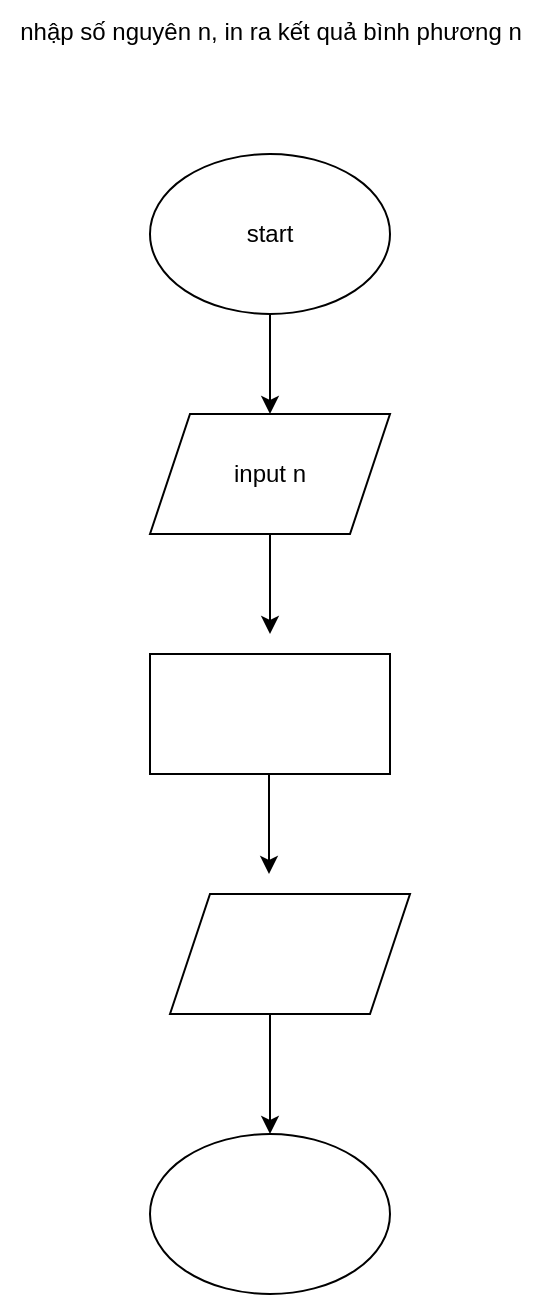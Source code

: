 <mxfile version="24.3.1" type="github" pages="2">
  <diagram name="Page-1" id="40iLdwrlOrPCSQy4F-8K">
    <mxGraphModel dx="1050" dy="618" grid="1" gridSize="10" guides="1" tooltips="1" connect="1" arrows="1" fold="1" page="1" pageScale="1" pageWidth="850" pageHeight="1100" math="0" shadow="0">
      <root>
        <mxCell id="0" />
        <mxCell id="1" parent="0" />
        <mxCell id="WeqEOGse8L6qWEjJ_MrT-3" value="start" style="ellipse;whiteSpace=wrap;html=1;" vertex="1" parent="1">
          <mxGeometry x="350" y="110" width="120" height="80" as="geometry" />
        </mxCell>
        <mxCell id="WeqEOGse8L6qWEjJ_MrT-4" value="input n" style="shape=parallelogram;perimeter=parallelogramPerimeter;whiteSpace=wrap;html=1;fixedSize=1;" vertex="1" parent="1">
          <mxGeometry x="350" y="240" width="120" height="60" as="geometry" />
        </mxCell>
        <mxCell id="WeqEOGse8L6qWEjJ_MrT-6" value="" style="rounded=0;whiteSpace=wrap;html=1;" vertex="1" parent="1">
          <mxGeometry x="350" y="360" width="120" height="60" as="geometry" />
        </mxCell>
        <mxCell id="WeqEOGse8L6qWEjJ_MrT-7" value="" style="shape=parallelogram;perimeter=parallelogramPerimeter;whiteSpace=wrap;html=1;fixedSize=1;" vertex="1" parent="1">
          <mxGeometry x="360" y="480" width="120" height="60" as="geometry" />
        </mxCell>
        <mxCell id="WeqEOGse8L6qWEjJ_MrT-8" value="" style="ellipse;whiteSpace=wrap;html=1;" vertex="1" parent="1">
          <mxGeometry x="350" y="600" width="120" height="80" as="geometry" />
        </mxCell>
        <mxCell id="WeqEOGse8L6qWEjJ_MrT-9" value="" style="endArrow=classic;html=1;rounded=0;exitX=0.5;exitY=1;exitDx=0;exitDy=0;" edge="1" parent="1" source="WeqEOGse8L6qWEjJ_MrT-3" target="WeqEOGse8L6qWEjJ_MrT-4">
          <mxGeometry width="50" height="50" relative="1" as="geometry">
            <mxPoint x="390" y="420" as="sourcePoint" />
            <mxPoint x="440" y="370" as="targetPoint" />
          </mxGeometry>
        </mxCell>
        <mxCell id="WeqEOGse8L6qWEjJ_MrT-10" value="" style="endArrow=classic;html=1;rounded=0;exitX=0.5;exitY=1;exitDx=0;exitDy=0;" edge="1" parent="1" source="WeqEOGse8L6qWEjJ_MrT-4">
          <mxGeometry width="50" height="50" relative="1" as="geometry">
            <mxPoint x="520" y="210" as="sourcePoint" />
            <mxPoint x="410" y="350" as="targetPoint" />
            <Array as="points" />
          </mxGeometry>
        </mxCell>
        <mxCell id="WeqEOGse8L6qWEjJ_MrT-11" value="" style="endArrow=classic;html=1;rounded=0;exitX=0.5;exitY=1;exitDx=0;exitDy=0;" edge="1" parent="1">
          <mxGeometry width="50" height="50" relative="1" as="geometry">
            <mxPoint x="409.5" y="420" as="sourcePoint" />
            <mxPoint x="409.5" y="470" as="targetPoint" />
          </mxGeometry>
        </mxCell>
        <mxCell id="WeqEOGse8L6qWEjJ_MrT-13" value="" style="endArrow=classic;html=1;rounded=0;entryX=0.5;entryY=0;entryDx=0;entryDy=0;" edge="1" parent="1" target="WeqEOGse8L6qWEjJ_MrT-8">
          <mxGeometry width="50" height="50" relative="1" as="geometry">
            <mxPoint x="410" y="540" as="sourcePoint" />
            <mxPoint x="420" y="590" as="targetPoint" />
          </mxGeometry>
        </mxCell>
        <mxCell id="WeqEOGse8L6qWEjJ_MrT-14" value="nhập số nguyên n, in ra kết quả bình phương n&lt;div&gt;&lt;br&gt;&lt;div&gt;&lt;br&gt;&lt;/div&gt;&lt;/div&gt;" style="text;html=1;align=center;verticalAlign=middle;resizable=0;points=[];autosize=1;strokeColor=none;fillColor=none;" vertex="1" parent="1">
          <mxGeometry x="275" y="33" width="270" height="60" as="geometry" />
        </mxCell>
      </root>
    </mxGraphModel>
  </diagram>
  <diagram id="EuOmldwlvkZBXvkae8rD" name="Page-2">
    <mxGraphModel dx="1050" dy="6118" grid="1" gridSize="10" guides="1" tooltips="1" connect="1" arrows="1" fold="1" page="1" pageScale="1" pageWidth="850" pageHeight="1100" math="0" shadow="0">
      <root>
        <mxCell id="0" />
        <mxCell id="1" parent="0" />
        <mxCell id="oJfApHeUAzDYpBCWqSJr-4" style="edgeStyle=orthogonalEdgeStyle;rounded=0;orthogonalLoop=1;jettySize=auto;html=1;" edge="1" parent="1">
          <mxGeometry relative="1" as="geometry">
            <mxPoint x="630" y="-2795" as="sourcePoint" />
            <mxPoint x="630" y="-2775" as="targetPoint" />
          </mxGeometry>
        </mxCell>
        <mxCell id="oJfApHeUAzDYpBCWqSJr-6" value="&lt;div&gt;&lt;span style=&quot;color: rgb(209, 210, 211); font-family: Slack-Lato, Slack-Fractions, appleLogo, sans-serif; font-size: 15px; font-variant-ligatures: common-ligatures; text-align: left; text-wrap: wrap; background-color: rgb(26, 29, 33);&quot;&gt;&lt;br&gt;&lt;/span&gt;&lt;/div&gt;" style="text;html=1;align=center;verticalAlign=middle;resizable=0;points=[];autosize=1;strokeColor=none;fillColor=none;" vertex="1" parent="1">
          <mxGeometry x="350" y="-3252" width="20" height="30" as="geometry" />
        </mxCell>
        <mxCell id="oJfApHeUAzDYpBCWqSJr-7" value="START" style="ellipse;whiteSpace=wrap;html=1;" vertex="1" parent="1">
          <mxGeometry x="365" y="-4770" width="120" height="80" as="geometry" />
        </mxCell>
        <mxCell id="oJfApHeUAzDYpBCWqSJr-8" value="Input&lt;div&gt;&amp;nbsp;a: chiều dài&lt;div&gt;b: chiều rộng.&lt;/div&gt;&lt;div&gt;&lt;br&gt;&lt;/div&gt;&lt;/div&gt;" style="shape=parallelogram;perimeter=parallelogramPerimeter;whiteSpace=wrap;html=1;fixedSize=1;" vertex="1" parent="1">
          <mxGeometry x="350" y="-4640" width="135" height="60" as="geometry" />
        </mxCell>
        <mxCell id="oJfApHeUAzDYpBCWqSJr-9" value="result&amp;nbsp;&lt;div&gt;chu vi p = 2 *(a+b).&lt;/div&gt;&lt;div&gt;diện tích s=a*b.&lt;/div&gt;" style="rounded=0;whiteSpace=wrap;html=1;" vertex="1" parent="1">
          <mxGeometry x="360" y="-4530" width="120" height="60" as="geometry" />
        </mxCell>
        <mxCell id="oJfApHeUAzDYpBCWqSJr-10" value="&amp;nbsp;Output&amp;nbsp;&lt;div&gt;p&lt;/div&gt;&lt;div&gt;s&lt;/div&gt;" style="shape=parallelogram;perimeter=parallelogramPerimeter;whiteSpace=wrap;html=1;fixedSize=1;" vertex="1" parent="1">
          <mxGeometry x="360" y="-4430" width="120" height="60" as="geometry" />
        </mxCell>
        <mxCell id="oJfApHeUAzDYpBCWqSJr-11" value="END" style="ellipse;whiteSpace=wrap;html=1;" vertex="1" parent="1">
          <mxGeometry x="357.5" y="-4330" width="120" height="80" as="geometry" />
        </mxCell>
        <mxCell id="oJfApHeUAzDYpBCWqSJr-12" value="" style="endArrow=classic;html=1;rounded=0;exitX=0.442;exitY=1.04;exitDx=0;exitDy=0;exitPerimeter=0;entryX=0.5;entryY=0;entryDx=0;entryDy=0;" edge="1" parent="1" source="oJfApHeUAzDYpBCWqSJr-7" target="oJfApHeUAzDYpBCWqSJr-8">
          <mxGeometry width="50" height="50" relative="1" as="geometry">
            <mxPoint x="400" y="-4570" as="sourcePoint" />
            <mxPoint x="450" y="-4620" as="targetPoint" />
          </mxGeometry>
        </mxCell>
        <mxCell id="oJfApHeUAzDYpBCWqSJr-15" value="" style="endArrow=classic;html=1;rounded=0;exitX=0.442;exitY=1.04;exitDx=0;exitDy=0;exitPerimeter=0;entryX=0.5;entryY=0;entryDx=0;entryDy=0;" edge="1" parent="1">
          <mxGeometry width="50" height="50" relative="1" as="geometry">
            <mxPoint x="417" y="-4577" as="sourcePoint" />
            <mxPoint x="417" y="-4530" as="targetPoint" />
          </mxGeometry>
        </mxCell>
        <mxCell id="oJfApHeUAzDYpBCWqSJr-16" value="" style="endArrow=classic;html=1;rounded=0;exitX=0.442;exitY=1.04;exitDx=0;exitDy=0;exitPerimeter=0;entryX=0.5;entryY=0;entryDx=0;entryDy=0;" edge="1" parent="1">
          <mxGeometry width="50" height="50" relative="1" as="geometry">
            <mxPoint x="417" y="-4470" as="sourcePoint" />
            <mxPoint x="417" y="-4423" as="targetPoint" />
          </mxGeometry>
        </mxCell>
        <mxCell id="oJfApHeUAzDYpBCWqSJr-17" value="" style="endArrow=classic;html=1;rounded=0;exitX=0.442;exitY=1.04;exitDx=0;exitDy=0;exitPerimeter=0;entryX=0.5;entryY=0;entryDx=0;entryDy=0;" edge="1" parent="1">
          <mxGeometry width="50" height="50" relative="1" as="geometry">
            <mxPoint x="417" y="-4370" as="sourcePoint" />
            <mxPoint x="417" y="-4323" as="targetPoint" />
          </mxGeometry>
        </mxCell>
        <mxCell id="oJfApHeUAzDYpBCWqSJr-22" value="&lt;h2&gt;&lt;span style=&quot;color: rgb(209, 210, 211); font-family: Slack-Lato, Slack-Fractions, appleLogo, sans-serif; font-size: 15px; font-variant-ligatures: common-ligatures; text-wrap: wrap; background-color: rgb(26, 29, 33);&quot;&gt;Nhập&amp;nbsp;&lt;/span&gt;vào chiều dài, chiều rộng của Hình chữ nhật. In ra chu vi, diện tích&lt;/h2&gt;" style="text;html=1;align=left;verticalAlign=middle;resizable=0;points=[];autosize=1;strokeColor=none;fillColor=none;" vertex="1" parent="1">
          <mxGeometry x="65" y="-4877" width="630" height="60" as="geometry" />
        </mxCell>
      </root>
    </mxGraphModel>
  </diagram>
</mxfile>
